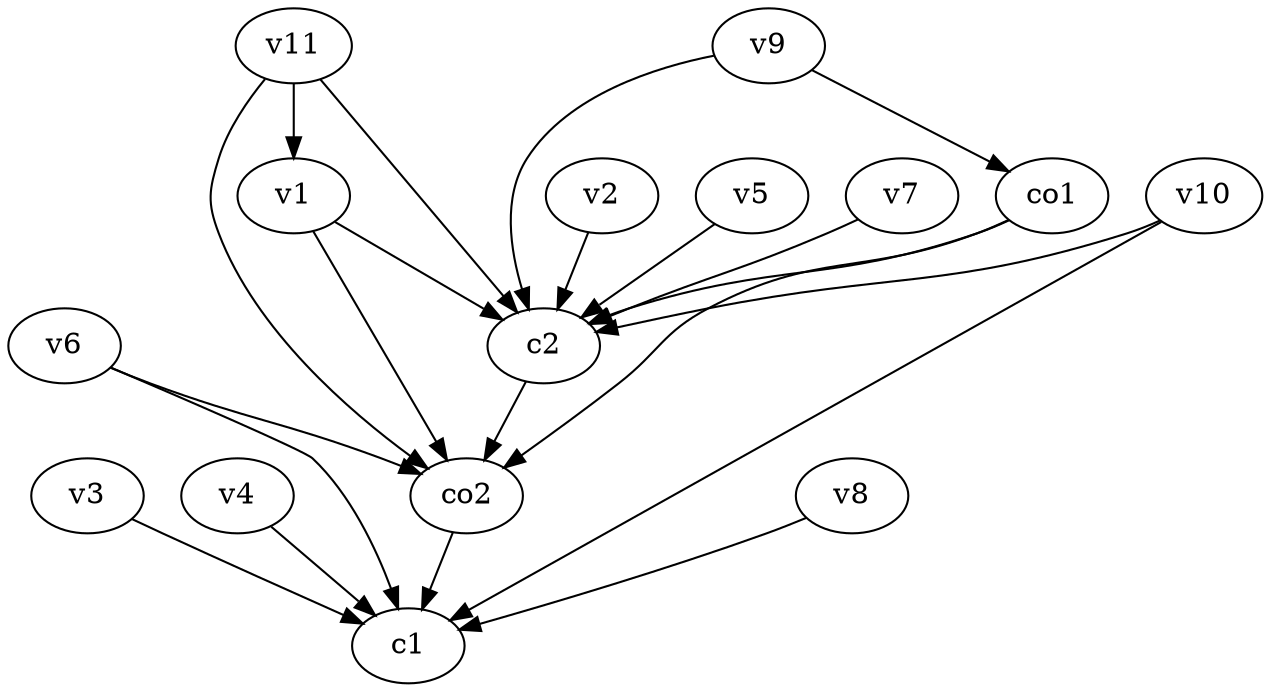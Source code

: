 strict digraph  {
c1;
c2;
v1;
v2;
v3;
v4;
v5;
v6;
v7;
v8;
v9;
v10;
v11;
co1;
co2;
c2 -> co2  [weight=1];
v1 -> c2  [weight=1];
v1 -> co2  [weight=1];
v2 -> c2  [weight=1];
v3 -> c1  [weight=1];
v4 -> c1  [weight=1];
v5 -> c2  [weight=1];
v6 -> c1  [weight=1];
v6 -> co2  [weight=1];
v7 -> c2  [weight=1];
v8 -> c1  [weight=1];
v9 -> c2  [weight=1];
v9 -> co1  [weight=1];
v10 -> c2  [weight=1];
v10 -> c1  [weight=1];
v11 -> c2  [weight=1];
v11 -> co2  [weight=1];
v11 -> v1  [weight=1];
co1 -> c2  [weight=1];
co1 -> co2  [weight=1];
co2 -> c1  [weight=1];
}
